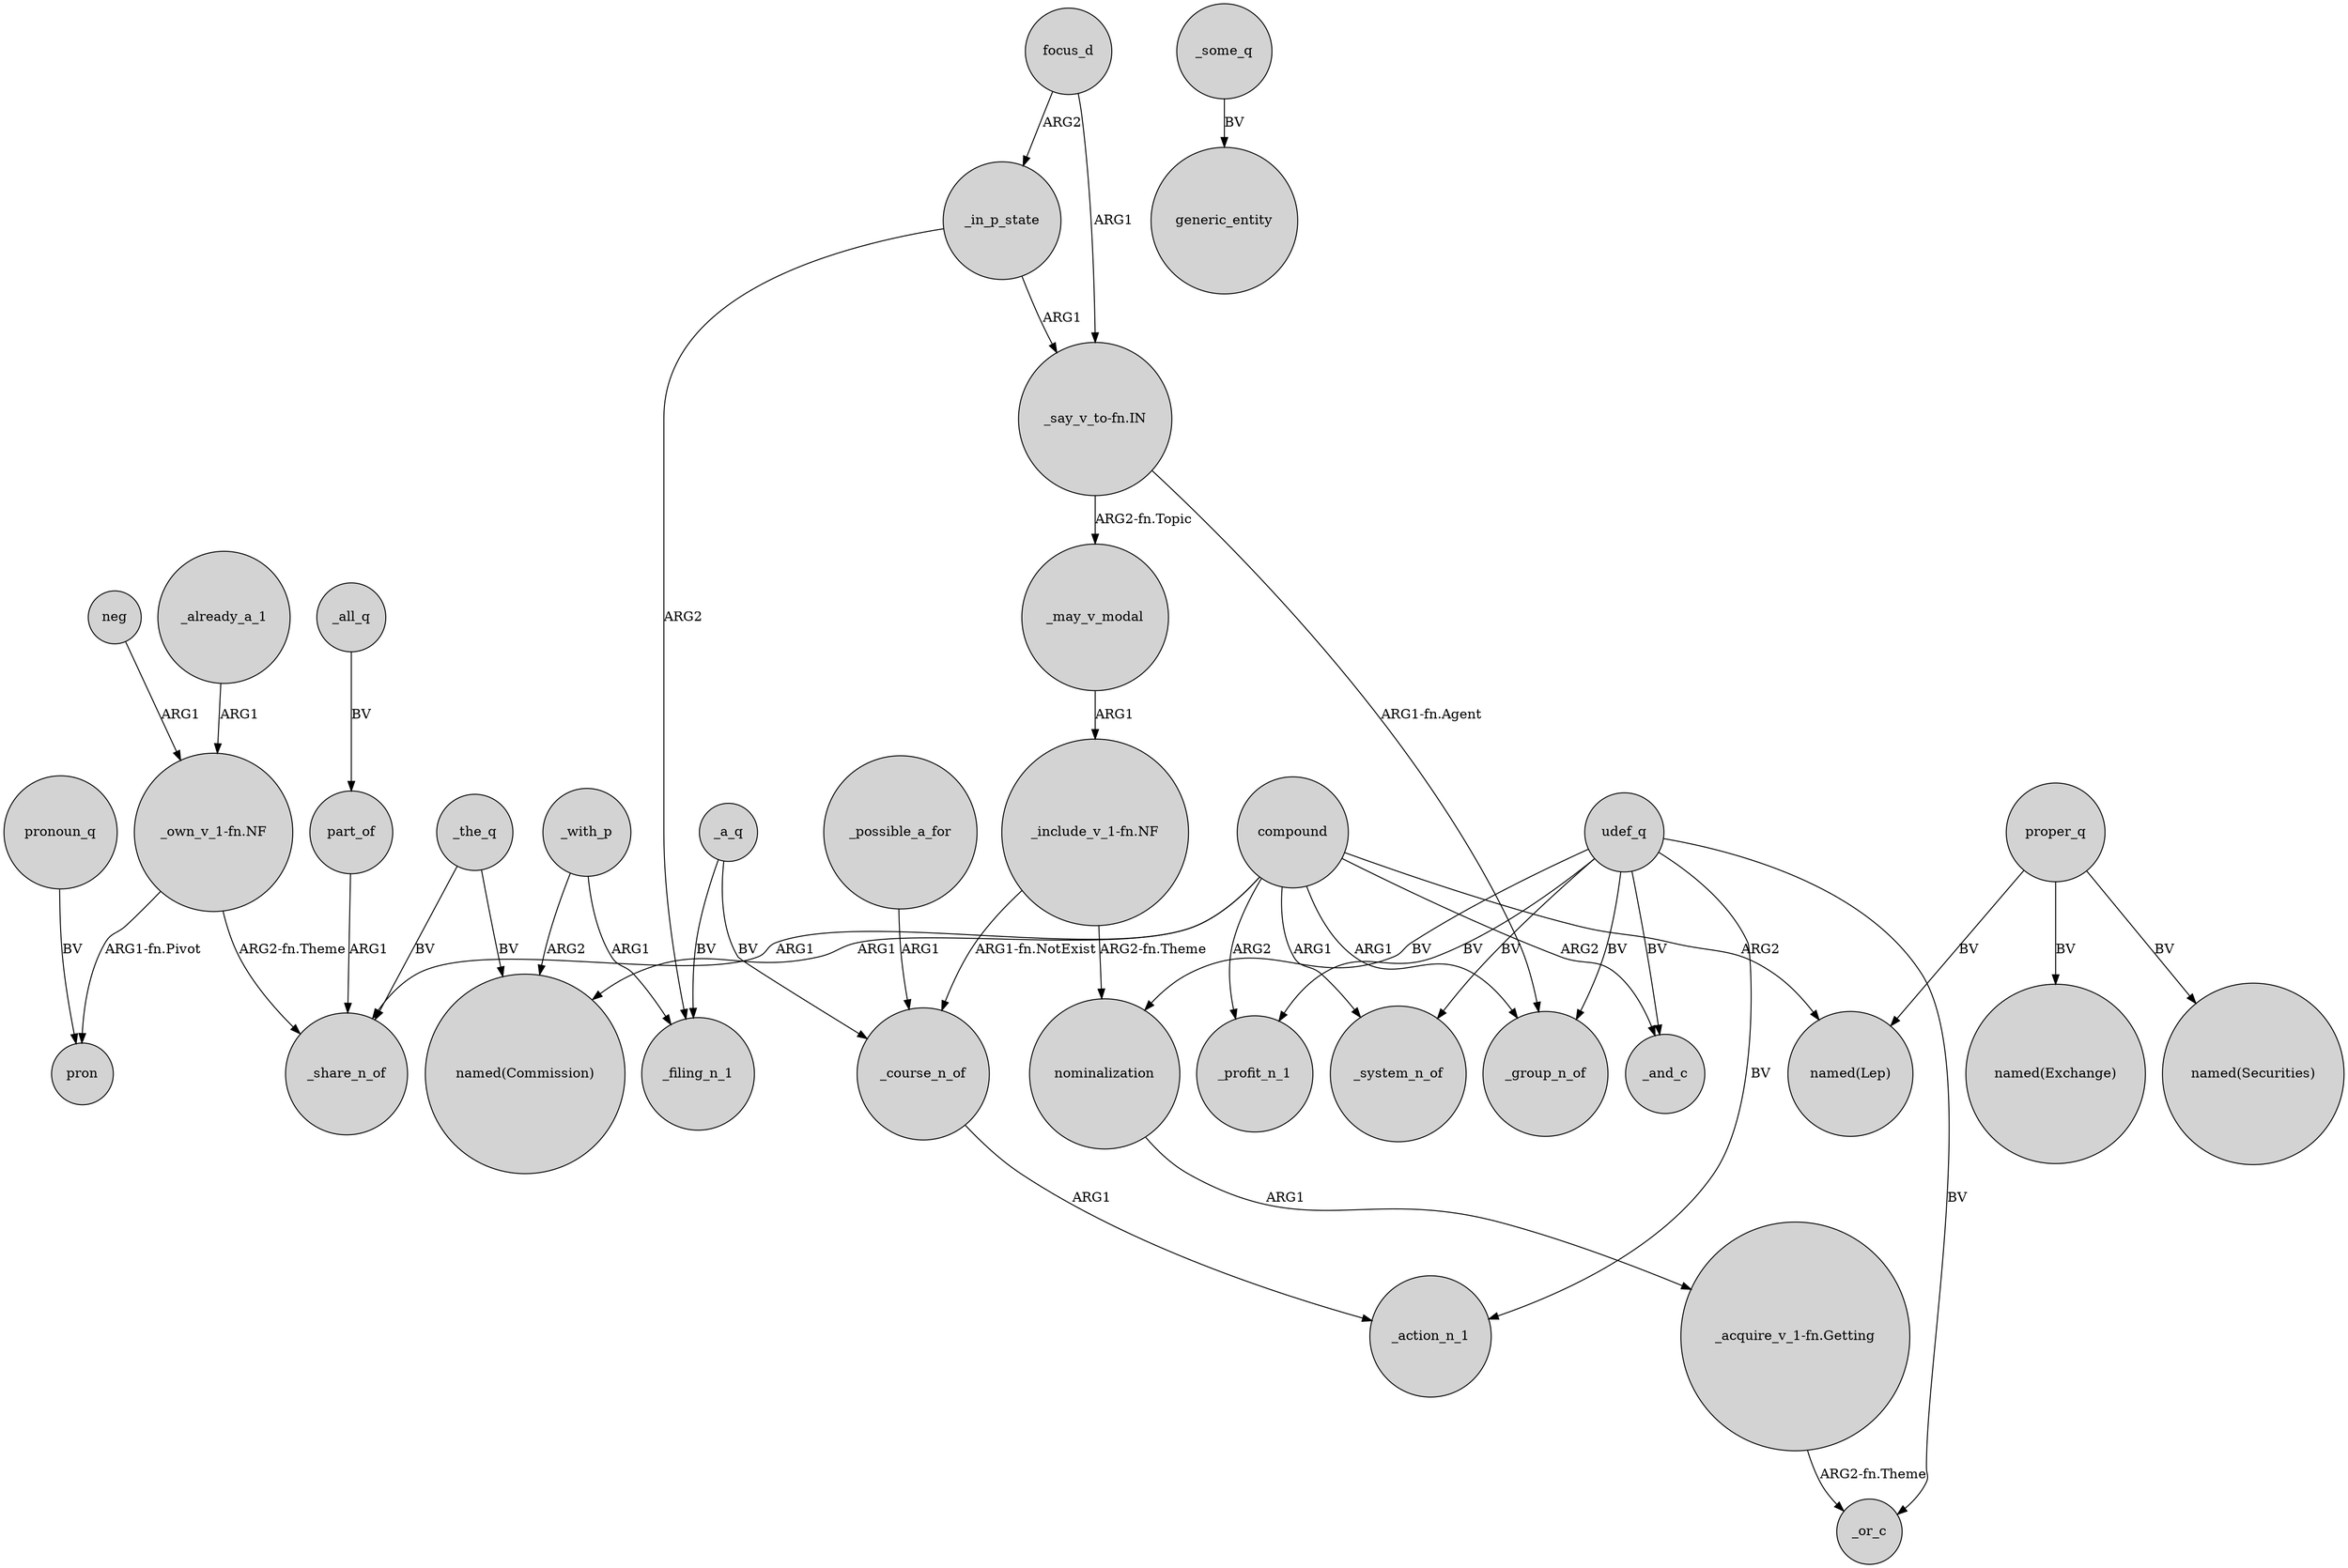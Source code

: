 digraph {
	node [shape=circle style=filled]
	"_say_v_to-fn.IN" -> _group_n_of [label="ARG1-fn.Agent"]
	_possible_a_for -> _course_n_of [label=ARG1]
	"_acquire_v_1-fn.Getting" -> _or_c [label="ARG2-fn.Theme"]
	compound -> "named(Commission)" [label=ARG1]
	_all_q -> part_of [label=BV]
	_already_a_1 -> "_own_v_1-fn.NF" [label=ARG1]
	compound -> _system_n_of [label=ARG1]
	focus_d -> _in_p_state [label=ARG2]
	nominalization -> "_acquire_v_1-fn.Getting" [label=ARG1]
	_the_q -> _share_n_of [label=BV]
	"_include_v_1-fn.NF" -> nominalization [label="ARG2-fn.Theme"]
	udef_q -> _system_n_of [label=BV]
	proper_q -> "named(Exchange)" [label=BV]
	udef_q -> _or_c [label=BV]
	_with_p -> _filing_n_1 [label=ARG1]
	_with_p -> "named(Commission)" [label=ARG2]
	"_include_v_1-fn.NF" -> _course_n_of [label="ARG1-fn.NotExist"]
	proper_q -> "named(Lep)" [label=BV]
	compound -> "named(Lep)" [label=ARG2]
	_a_q -> _course_n_of [label=BV]
	_course_n_of -> _action_n_1 [label=ARG1]
	pronoun_q -> pron [label=BV]
	compound -> _and_c [label=ARG2]
	"_say_v_to-fn.IN" -> _may_v_modal [label="ARG2-fn.Topic"]
	"_own_v_1-fn.NF" -> pron [label="ARG1-fn.Pivot"]
	_a_q -> _filing_n_1 [label=BV]
	compound -> _share_n_of [label=ARG1]
	_some_q -> generic_entity [label=BV]
	proper_q -> "named(Securities)" [label=BV]
	udef_q -> nominalization [label=BV]
	compound -> _profit_n_1 [label=ARG2]
	_may_v_modal -> "_include_v_1-fn.NF" [label=ARG1]
	"_own_v_1-fn.NF" -> _share_n_of [label="ARG2-fn.Theme"]
	udef_q -> _profit_n_1 [label=BV]
	udef_q -> _action_n_1 [label=BV]
	neg -> "_own_v_1-fn.NF" [label=ARG1]
	udef_q -> _and_c [label=BV]
	_in_p_state -> _filing_n_1 [label=ARG2]
	part_of -> _share_n_of [label=ARG1]
	udef_q -> _group_n_of [label=BV]
	compound -> _group_n_of [label=ARG1]
	_the_q -> "named(Commission)" [label=BV]
	_in_p_state -> "_say_v_to-fn.IN" [label=ARG1]
	focus_d -> "_say_v_to-fn.IN" [label=ARG1]
}
